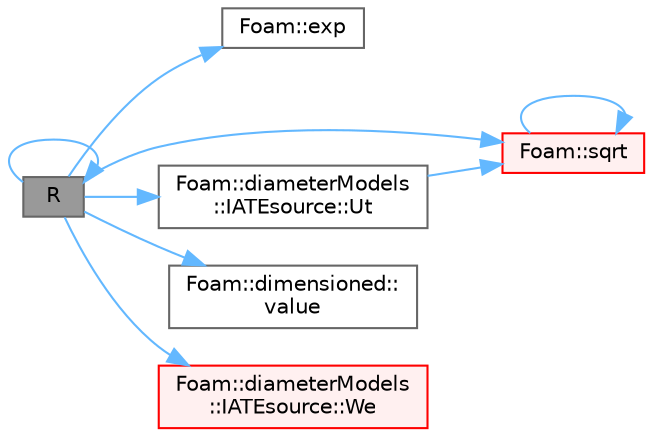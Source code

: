 digraph "R"
{
 // LATEX_PDF_SIZE
  bgcolor="transparent";
  edge [fontname=Helvetica,fontsize=10,labelfontname=Helvetica,labelfontsize=10];
  node [fontname=Helvetica,fontsize=10,shape=box,height=0.2,width=0.4];
  rankdir="LR";
  Node1 [id="Node000001",label="R",height=0.2,width=0.4,color="gray40", fillcolor="grey60", style="filled", fontcolor="black",tooltip=" "];
  Node1 -> Node2 [id="edge1_Node000001_Node000002",color="steelblue1",style="solid",tooltip=" "];
  Node2 [id="Node000002",label="Foam::exp",height=0.2,width=0.4,color="grey40", fillcolor="white", style="filled",URL="$namespaceFoam.html#a12bca6c677fcf0977532179c3cb9bb89",tooltip=" "];
  Node1 -> Node1 [id="edge2_Node000001_Node000001",color="steelblue1",style="solid",tooltip=" "];
  Node1 -> Node3 [id="edge3_Node000001_Node000003",color="steelblue1",style="solid",tooltip=" "];
  Node3 [id="Node000003",label="Foam::sqrt",height=0.2,width=0.4,color="red", fillcolor="#FFF0F0", style="filled",URL="$namespaceFoam.html#a8616bd62eebf2342a80222fecb1bda71",tooltip=" "];
  Node3 -> Node3 [id="edge4_Node000003_Node000003",color="steelblue1",style="solid",tooltip=" "];
  Node1 -> Node5 [id="edge5_Node000001_Node000005",color="steelblue1",style="solid",tooltip=" "];
  Node5 [id="Node000005",label="Foam::diameterModels\l::IATEsource::Ut",height=0.2,width=0.4,color="grey40", fillcolor="white", style="filled",URL="$classFoam_1_1diameterModels_1_1IATEsource.html#aeb4e984dc5859ad4d49e668cca69c607",tooltip=" "];
  Node5 -> Node3 [id="edge6_Node000005_Node000003",color="steelblue1",style="solid",tooltip=" "];
  Node1 -> Node6 [id="edge7_Node000001_Node000006",color="steelblue1",style="solid",tooltip=" "];
  Node6 [id="Node000006",label="Foam::dimensioned::\lvalue",height=0.2,width=0.4,color="grey40", fillcolor="white", style="filled",URL="$classFoam_1_1dimensioned.html#af1a3591c50ac2e14b0fdd2347bdb440a",tooltip=" "];
  Node1 -> Node7 [id="edge8_Node000001_Node000007",color="steelblue1",style="solid",tooltip=" "];
  Node7 [id="Node000007",label="Foam::diameterModels\l::IATEsource::We",height=0.2,width=0.4,color="red", fillcolor="#FFF0F0", style="filled",URL="$classFoam_1_1diameterModels_1_1IATEsource.html#a65935c41ad90912d5be5cac7c3fdeeb7",tooltip=" "];
}
